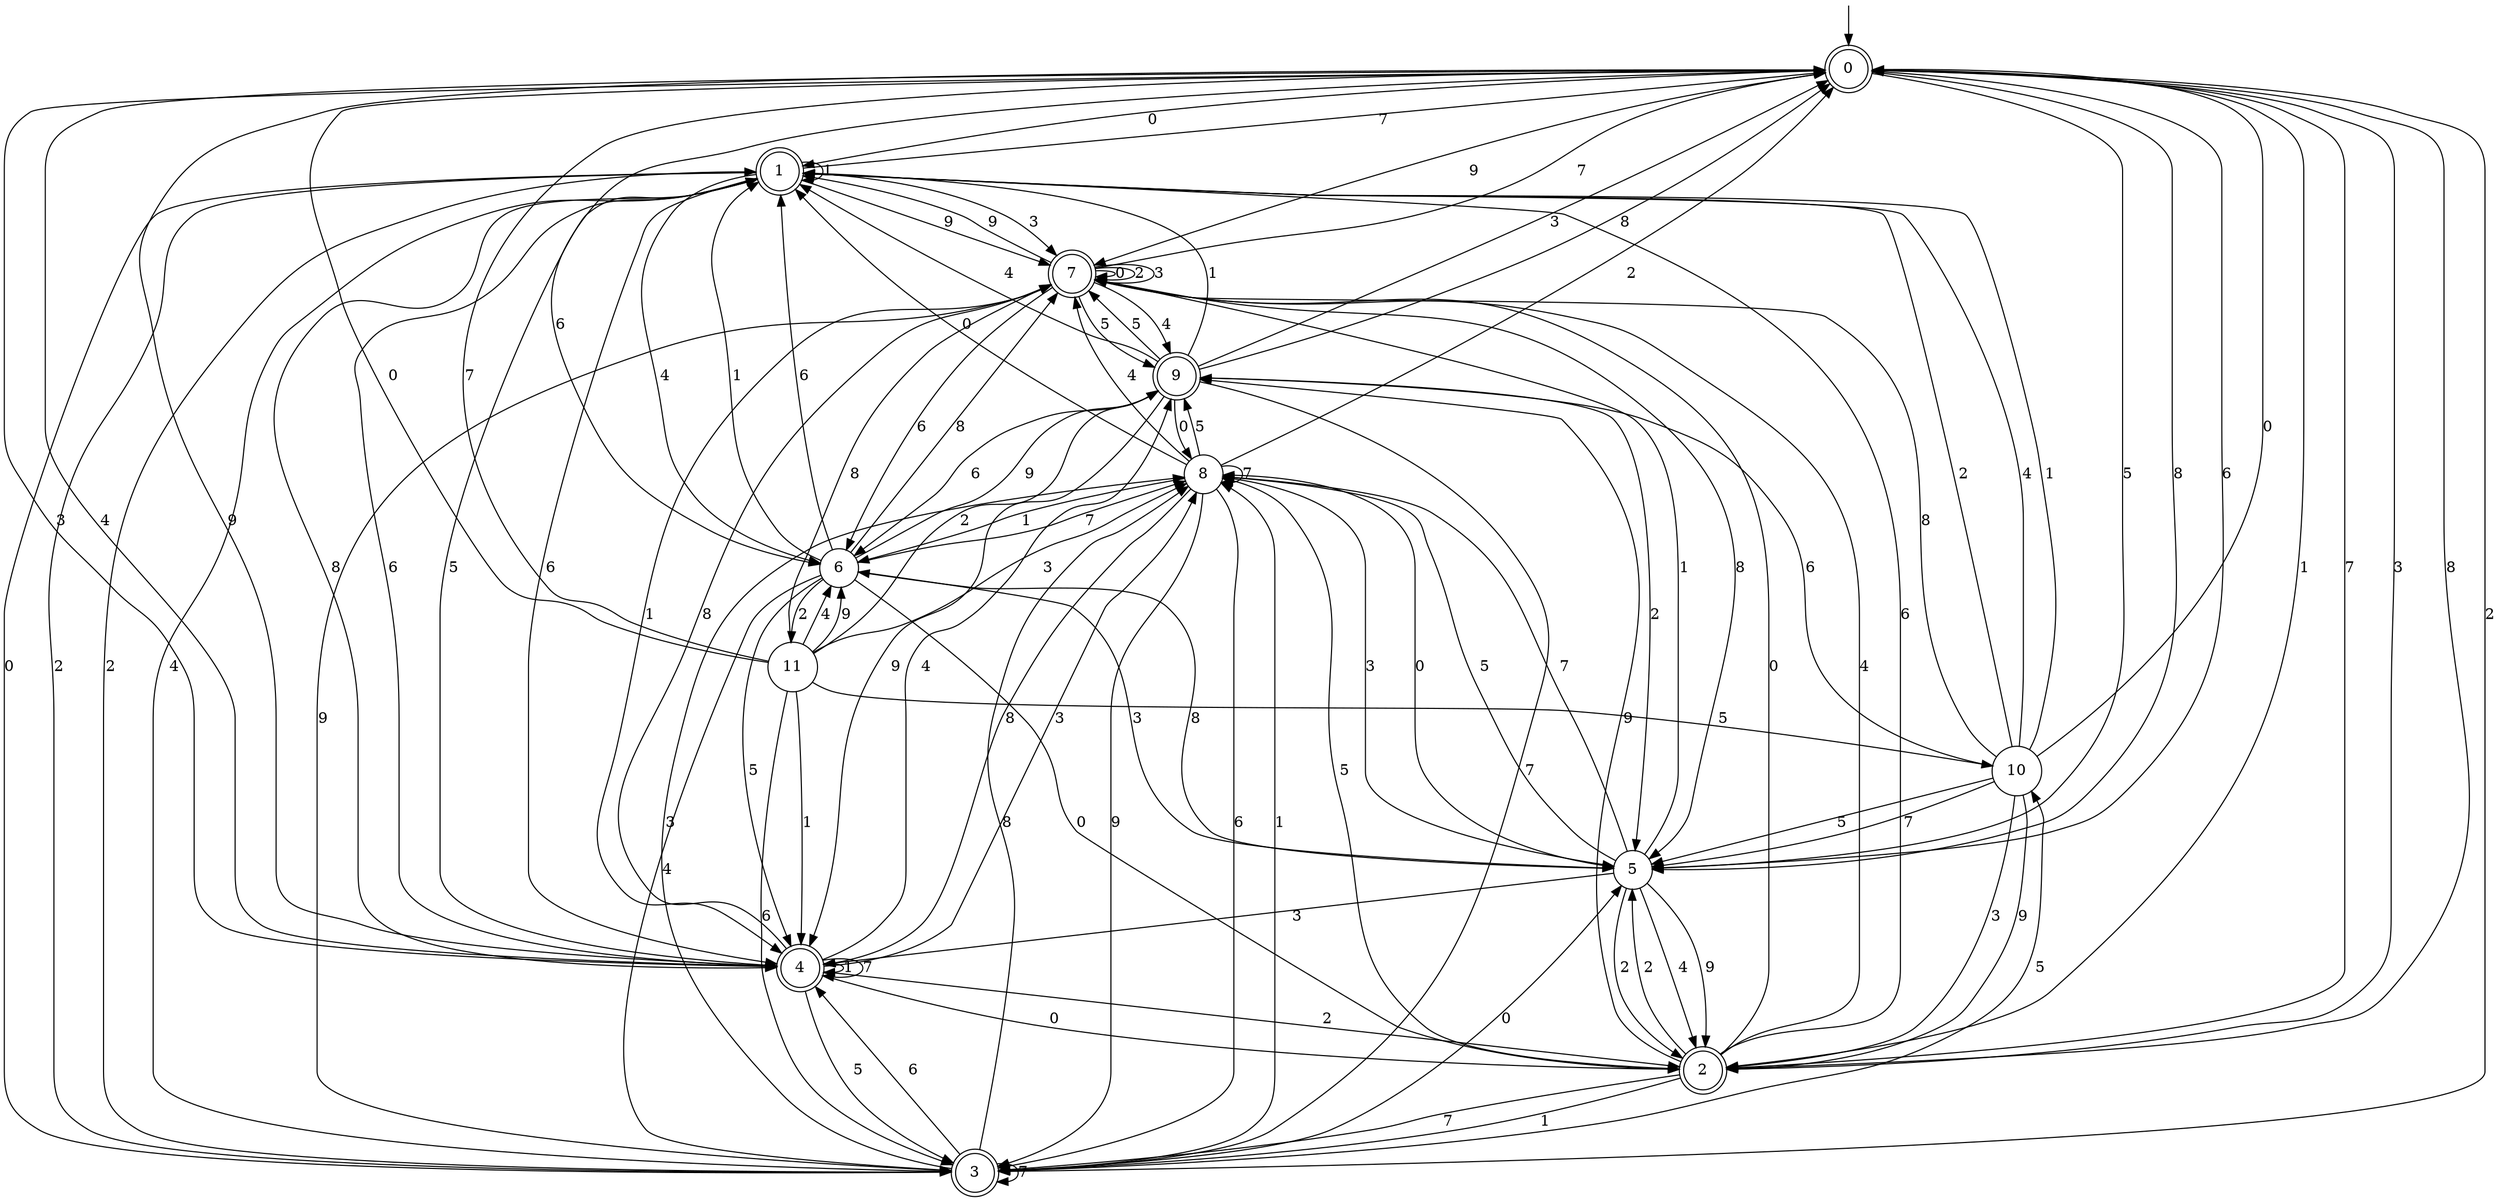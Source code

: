 digraph g {

	s0 [shape="doublecircle" label="0"];
	s1 [shape="doublecircle" label="1"];
	s2 [shape="doublecircle" label="2"];
	s3 [shape="doublecircle" label="3"];
	s4 [shape="doublecircle" label="4"];
	s5 [shape="circle" label="5"];
	s6 [shape="circle" label="6"];
	s7 [shape="doublecircle" label="7"];
	s8 [shape="circle" label="8"];
	s9 [shape="doublecircle" label="9"];
	s10 [shape="circle" label="10"];
	s11 [shape="circle" label="11"];
	s0 -> s1 [label="0"];
	s0 -> s2 [label="1"];
	s0 -> s3 [label="2"];
	s0 -> s4 [label="3"];
	s0 -> s4 [label="4"];
	s0 -> s5 [label="5"];
	s0 -> s6 [label="6"];
	s0 -> s2 [label="7"];
	s0 -> s5 [label="8"];
	s0 -> s7 [label="9"];
	s1 -> s3 [label="0"];
	s1 -> s1 [label="1"];
	s1 -> s3 [label="2"];
	s1 -> s7 [label="3"];
	s1 -> s6 [label="4"];
	s1 -> s4 [label="5"];
	s1 -> s4 [label="6"];
	s1 -> s0 [label="7"];
	s1 -> s4 [label="8"];
	s1 -> s7 [label="9"];
	s2 -> s7 [label="0"];
	s2 -> s3 [label="1"];
	s2 -> s5 [label="2"];
	s2 -> s0 [label="3"];
	s2 -> s7 [label="4"];
	s2 -> s8 [label="5"];
	s2 -> s1 [label="6"];
	s2 -> s3 [label="7"];
	s2 -> s0 [label="8"];
	s2 -> s9 [label="9"];
	s3 -> s5 [label="0"];
	s3 -> s8 [label="1"];
	s3 -> s1 [label="2"];
	s3 -> s8 [label="3"];
	s3 -> s1 [label="4"];
	s3 -> s10 [label="5"];
	s3 -> s4 [label="6"];
	s3 -> s3 [label="7"];
	s3 -> s8 [label="8"];
	s3 -> s7 [label="9"];
	s4 -> s2 [label="0"];
	s4 -> s4 [label="1"];
	s4 -> s2 [label="2"];
	s4 -> s8 [label="3"];
	s4 -> s9 [label="4"];
	s4 -> s3 [label="5"];
	s4 -> s1 [label="6"];
	s4 -> s4 [label="7"];
	s4 -> s7 [label="8"];
	s4 -> s0 [label="9"];
	s5 -> s8 [label="0"];
	s5 -> s7 [label="1"];
	s5 -> s2 [label="2"];
	s5 -> s4 [label="3"];
	s5 -> s2 [label="4"];
	s5 -> s8 [label="5"];
	s5 -> s0 [label="6"];
	s5 -> s8 [label="7"];
	s5 -> s6 [label="8"];
	s5 -> s2 [label="9"];
	s6 -> s2 [label="0"];
	s6 -> s1 [label="1"];
	s6 -> s11 [label="2"];
	s6 -> s5 [label="3"];
	s6 -> s3 [label="4"];
	s6 -> s4 [label="5"];
	s6 -> s1 [label="6"];
	s6 -> s8 [label="7"];
	s6 -> s7 [label="8"];
	s6 -> s9 [label="9"];
	s7 -> s7 [label="0"];
	s7 -> s4 [label="1"];
	s7 -> s7 [label="2"];
	s7 -> s7 [label="3"];
	s7 -> s9 [label="4"];
	s7 -> s9 [label="5"];
	s7 -> s6 [label="6"];
	s7 -> s0 [label="7"];
	s7 -> s5 [label="8"];
	s7 -> s1 [label="9"];
	s8 -> s1 [label="0"];
	s8 -> s6 [label="1"];
	s8 -> s0 [label="2"];
	s8 -> s5 [label="3"];
	s8 -> s7 [label="4"];
	s8 -> s9 [label="5"];
	s8 -> s3 [label="6"];
	s8 -> s8 [label="7"];
	s8 -> s4 [label="8"];
	s8 -> s3 [label="9"];
	s9 -> s8 [label="0"];
	s9 -> s1 [label="1"];
	s9 -> s5 [label="2"];
	s9 -> s0 [label="3"];
	s9 -> s1 [label="4"];
	s9 -> s7 [label="5"];
	s9 -> s6 [label="6"];
	s9 -> s3 [label="7"];
	s9 -> s0 [label="8"];
	s9 -> s4 [label="9"];
	s10 -> s0 [label="0"];
	s10 -> s1 [label="1"];
	s10 -> s1 [label="2"];
	s10 -> s2 [label="3"];
	s10 -> s1 [label="4"];
	s10 -> s5 [label="5"];
	s10 -> s9 [label="6"];
	s10 -> s5 [label="7"];
	s10 -> s7 [label="8"];
	s10 -> s2 [label="9"];
	s11 -> s0 [label="0"];
	s11 -> s4 [label="1"];
	s11 -> s9 [label="2"];
	s11 -> s8 [label="3"];
	s11 -> s6 [label="4"];
	s11 -> s10 [label="5"];
	s11 -> s3 [label="6"];
	s11 -> s0 [label="7"];
	s11 -> s7 [label="8"];
	s11 -> s6 [label="9"];

__start0 [label="" shape="none" width="0" height="0"];
__start0 -> s0;

}
